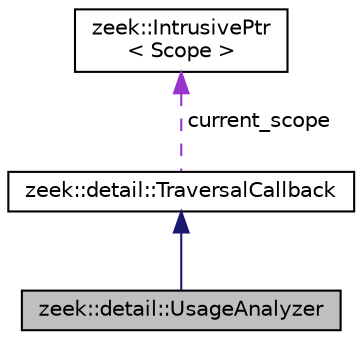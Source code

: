 digraph "zeek::detail::UsageAnalyzer"
{
 // LATEX_PDF_SIZE
  edge [fontname="Helvetica",fontsize="10",labelfontname="Helvetica",labelfontsize="10"];
  node [fontname="Helvetica",fontsize="10",shape=record];
  Node1 [label="zeek::detail::UsageAnalyzer",height=0.2,width=0.4,color="black", fillcolor="grey75", style="filled", fontcolor="black",tooltip=" "];
  Node2 -> Node1 [dir="back",color="midnightblue",fontsize="10",style="solid",fontname="Helvetica"];
  Node2 [label="zeek::detail::TraversalCallback",height=0.2,width=0.4,color="black", fillcolor="white", style="filled",URL="$de/de3/classzeek_1_1detail_1_1TraversalCallback.html",tooltip=" "];
  Node3 -> Node2 [dir="back",color="darkorchid3",fontsize="10",style="dashed",label=" current_scope" ,fontname="Helvetica"];
  Node3 [label="zeek::IntrusivePtr\l\< Scope \>",height=0.2,width=0.4,color="black", fillcolor="white", style="filled",URL="$d6/dba/classzeek_1_1IntrusivePtr.html",tooltip=" "];
}
